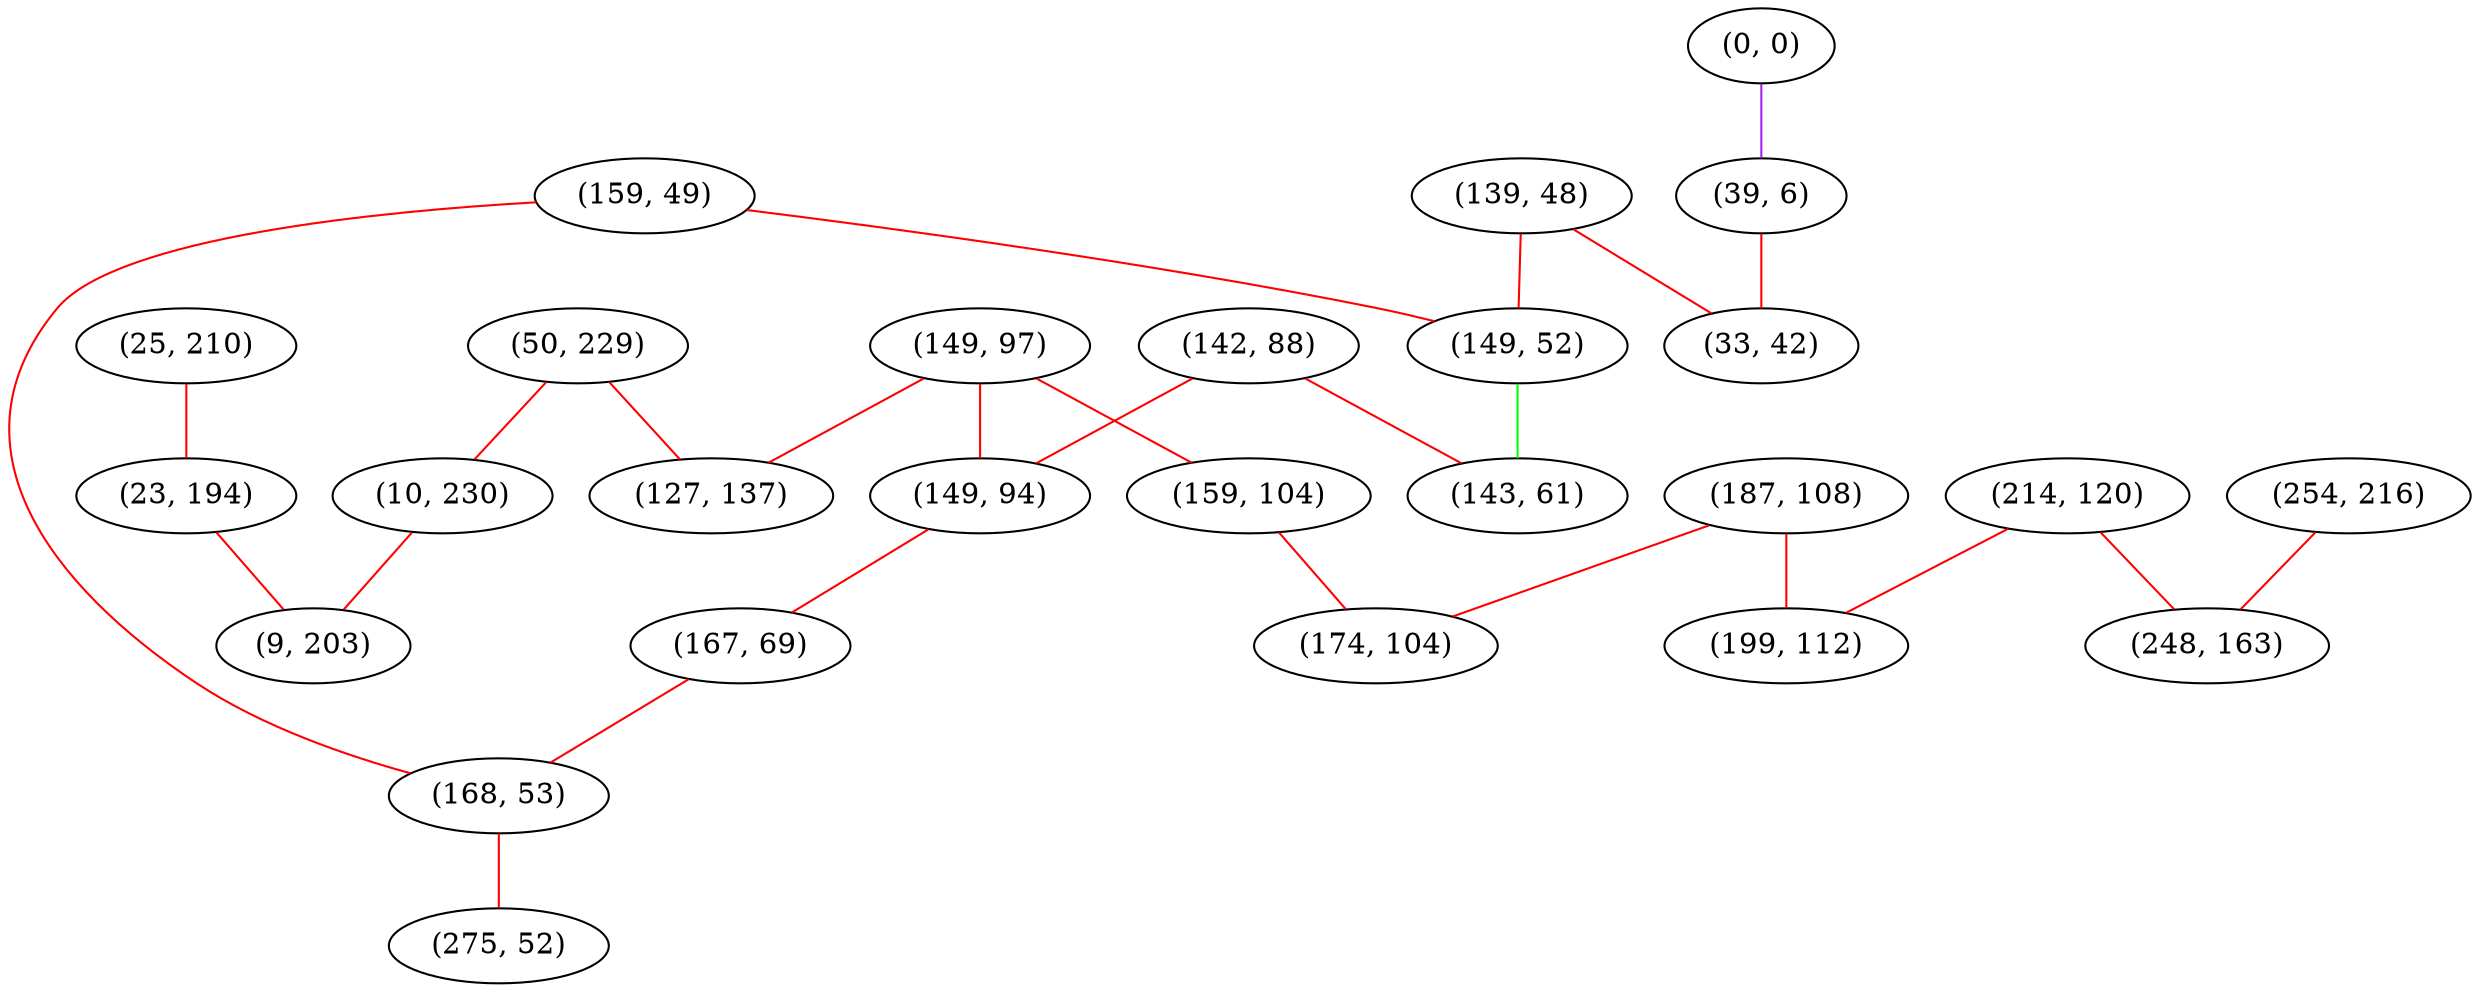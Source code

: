 graph "" {
"(25, 210)";
"(149, 97)";
"(142, 88)";
"(149, 94)";
"(139, 48)";
"(50, 229)";
"(159, 49)";
"(167, 69)";
"(149, 52)";
"(0, 0)";
"(159, 104)";
"(39, 6)";
"(168, 53)";
"(143, 61)";
"(254, 216)";
"(214, 120)";
"(127, 137)";
"(10, 230)";
"(187, 108)";
"(23, 194)";
"(248, 163)";
"(9, 203)";
"(199, 112)";
"(33, 42)";
"(275, 52)";
"(174, 104)";
"(25, 210)" -- "(23, 194)"  [color=red, key=0, weight=1];
"(149, 97)" -- "(149, 94)"  [color=red, key=0, weight=1];
"(149, 97)" -- "(159, 104)"  [color=red, key=0, weight=1];
"(149, 97)" -- "(127, 137)"  [color=red, key=0, weight=1];
"(142, 88)" -- "(149, 94)"  [color=red, key=0, weight=1];
"(142, 88)" -- "(143, 61)"  [color=red, key=0, weight=1];
"(149, 94)" -- "(167, 69)"  [color=red, key=0, weight=1];
"(139, 48)" -- "(33, 42)"  [color=red, key=0, weight=1];
"(139, 48)" -- "(149, 52)"  [color=red, key=0, weight=1];
"(50, 229)" -- "(10, 230)"  [color=red, key=0, weight=1];
"(50, 229)" -- "(127, 137)"  [color=red, key=0, weight=1];
"(159, 49)" -- "(149, 52)"  [color=red, key=0, weight=1];
"(159, 49)" -- "(168, 53)"  [color=red, key=0, weight=1];
"(167, 69)" -- "(168, 53)"  [color=red, key=0, weight=1];
"(149, 52)" -- "(143, 61)"  [color=green, key=0, weight=2];
"(0, 0)" -- "(39, 6)"  [color=purple, key=0, weight=4];
"(159, 104)" -- "(174, 104)"  [color=red, key=0, weight=1];
"(39, 6)" -- "(33, 42)"  [color=red, key=0, weight=1];
"(168, 53)" -- "(275, 52)"  [color=red, key=0, weight=1];
"(254, 216)" -- "(248, 163)"  [color=red, key=0, weight=1];
"(214, 120)" -- "(248, 163)"  [color=red, key=0, weight=1];
"(214, 120)" -- "(199, 112)"  [color=red, key=0, weight=1];
"(10, 230)" -- "(9, 203)"  [color=red, key=0, weight=1];
"(187, 108)" -- "(199, 112)"  [color=red, key=0, weight=1];
"(187, 108)" -- "(174, 104)"  [color=red, key=0, weight=1];
"(23, 194)" -- "(9, 203)"  [color=red, key=0, weight=1];
}
